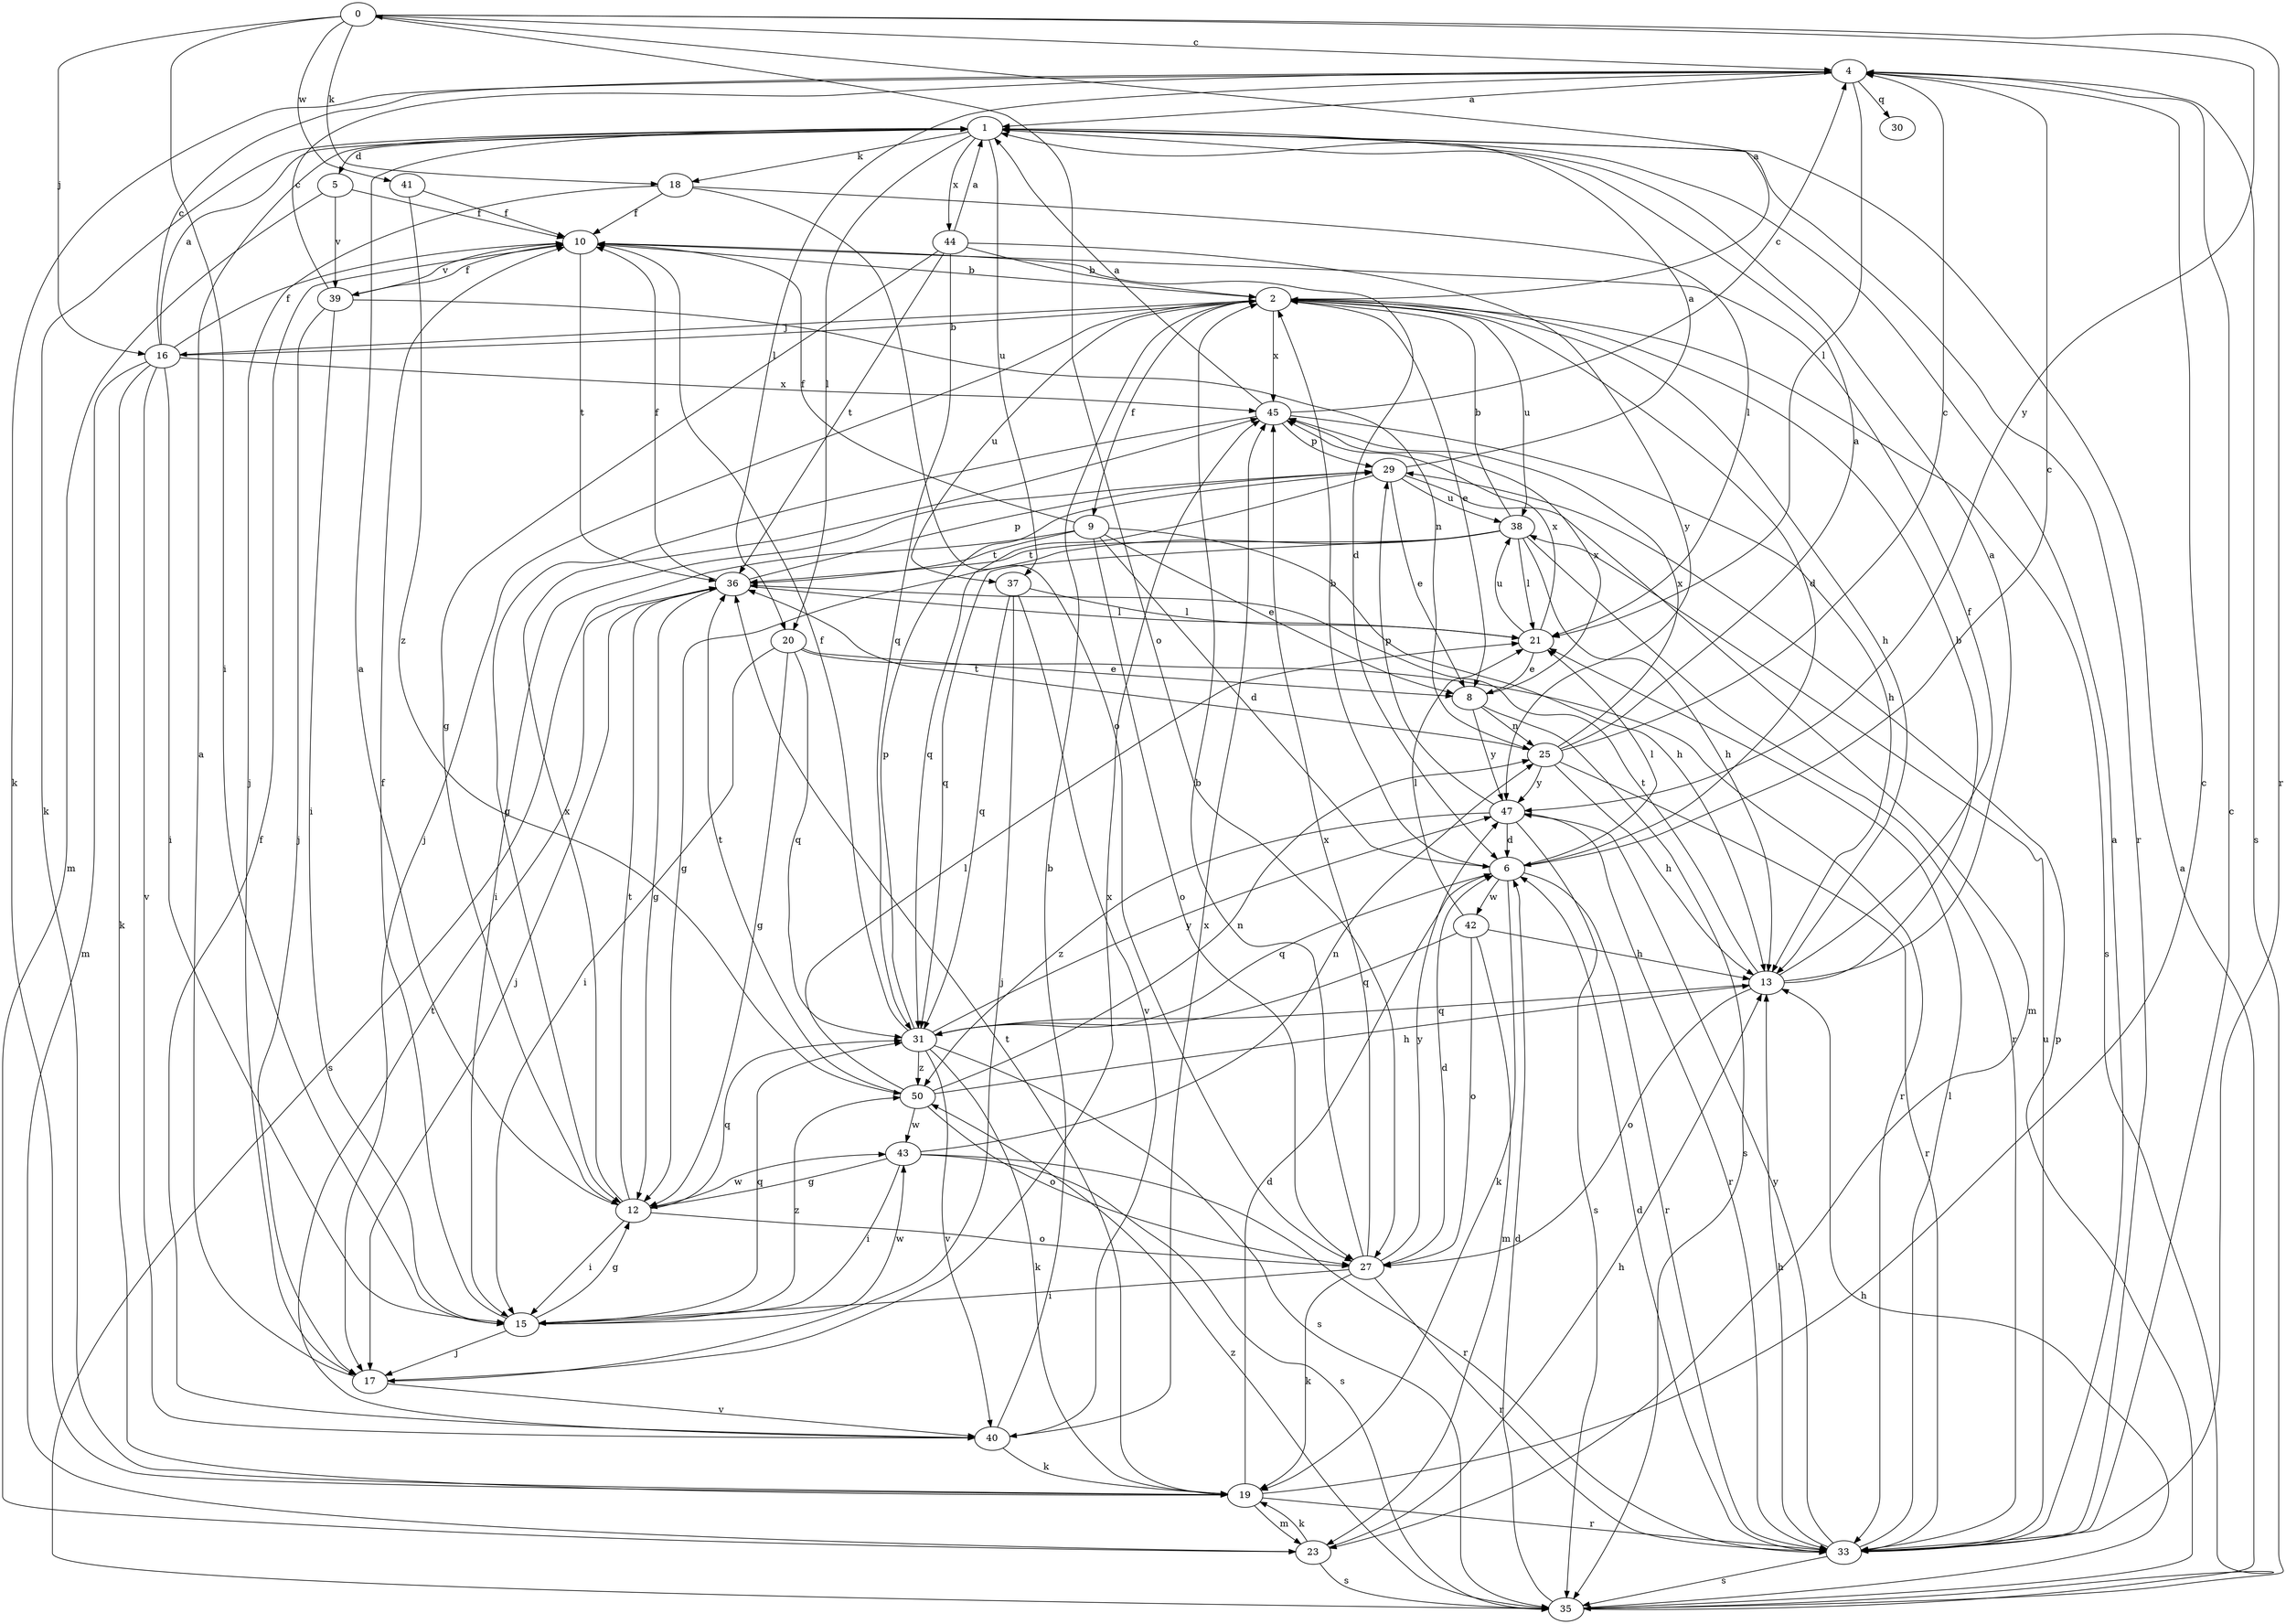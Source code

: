 strict digraph  {
0;
1;
2;
4;
5;
6;
8;
9;
10;
12;
13;
15;
16;
17;
18;
19;
20;
21;
23;
25;
27;
29;
30;
31;
33;
35;
36;
37;
38;
39;
40;
41;
42;
43;
44;
45;
47;
50;
0 -> 4  [label=c];
0 -> 15  [label=i];
0 -> 16  [label=j];
0 -> 18  [label=k];
0 -> 27  [label=o];
0 -> 33  [label=r];
0 -> 41  [label=w];
0 -> 47  [label=y];
1 -> 5  [label=d];
1 -> 18  [label=k];
1 -> 19  [label=k];
1 -> 20  [label=l];
1 -> 33  [label=r];
1 -> 37  [label=u];
1 -> 44  [label=x];
2 -> 0  [label=a];
2 -> 6  [label=d];
2 -> 8  [label=e];
2 -> 9  [label=f];
2 -> 13  [label=h];
2 -> 16  [label=j];
2 -> 17  [label=j];
2 -> 35  [label=s];
2 -> 37  [label=u];
2 -> 38  [label=u];
2 -> 45  [label=x];
4 -> 1  [label=a];
4 -> 19  [label=k];
4 -> 20  [label=l];
4 -> 21  [label=l];
4 -> 30  [label=q];
4 -> 35  [label=s];
5 -> 10  [label=f];
5 -> 23  [label=m];
5 -> 39  [label=v];
6 -> 2  [label=b];
6 -> 4  [label=c];
6 -> 19  [label=k];
6 -> 21  [label=l];
6 -> 31  [label=q];
6 -> 33  [label=r];
6 -> 42  [label=w];
8 -> 25  [label=n];
8 -> 35  [label=s];
8 -> 45  [label=x];
8 -> 47  [label=y];
9 -> 6  [label=d];
9 -> 8  [label=e];
9 -> 10  [label=f];
9 -> 13  [label=h];
9 -> 27  [label=o];
9 -> 35  [label=s];
9 -> 36  [label=t];
10 -> 2  [label=b];
10 -> 6  [label=d];
10 -> 36  [label=t];
10 -> 39  [label=v];
12 -> 1  [label=a];
12 -> 15  [label=i];
12 -> 27  [label=o];
12 -> 31  [label=q];
12 -> 36  [label=t];
12 -> 43  [label=w];
12 -> 45  [label=x];
13 -> 1  [label=a];
13 -> 2  [label=b];
13 -> 10  [label=f];
13 -> 27  [label=o];
13 -> 31  [label=q];
13 -> 36  [label=t];
15 -> 10  [label=f];
15 -> 12  [label=g];
15 -> 17  [label=j];
15 -> 31  [label=q];
15 -> 43  [label=w];
15 -> 50  [label=z];
16 -> 1  [label=a];
16 -> 2  [label=b];
16 -> 4  [label=c];
16 -> 10  [label=f];
16 -> 15  [label=i];
16 -> 19  [label=k];
16 -> 23  [label=m];
16 -> 40  [label=v];
16 -> 45  [label=x];
17 -> 1  [label=a];
17 -> 40  [label=v];
17 -> 45  [label=x];
18 -> 10  [label=f];
18 -> 17  [label=j];
18 -> 21  [label=l];
18 -> 27  [label=o];
19 -> 4  [label=c];
19 -> 6  [label=d];
19 -> 23  [label=m];
19 -> 33  [label=r];
19 -> 36  [label=t];
20 -> 8  [label=e];
20 -> 12  [label=g];
20 -> 15  [label=i];
20 -> 31  [label=q];
20 -> 33  [label=r];
21 -> 8  [label=e];
21 -> 38  [label=u];
21 -> 45  [label=x];
23 -> 13  [label=h];
23 -> 19  [label=k];
23 -> 35  [label=s];
25 -> 1  [label=a];
25 -> 4  [label=c];
25 -> 13  [label=h];
25 -> 33  [label=r];
25 -> 36  [label=t];
25 -> 45  [label=x];
25 -> 47  [label=y];
27 -> 2  [label=b];
27 -> 6  [label=d];
27 -> 15  [label=i];
27 -> 19  [label=k];
27 -> 33  [label=r];
27 -> 45  [label=x];
27 -> 47  [label=y];
29 -> 1  [label=a];
29 -> 8  [label=e];
29 -> 15  [label=i];
29 -> 23  [label=m];
29 -> 31  [label=q];
29 -> 38  [label=u];
31 -> 10  [label=f];
31 -> 19  [label=k];
31 -> 29  [label=p];
31 -> 35  [label=s];
31 -> 40  [label=v];
31 -> 47  [label=y];
31 -> 50  [label=z];
33 -> 1  [label=a];
33 -> 4  [label=c];
33 -> 6  [label=d];
33 -> 13  [label=h];
33 -> 21  [label=l];
33 -> 35  [label=s];
33 -> 38  [label=u];
33 -> 47  [label=y];
35 -> 1  [label=a];
35 -> 6  [label=d];
35 -> 13  [label=h];
35 -> 29  [label=p];
35 -> 50  [label=z];
36 -> 10  [label=f];
36 -> 12  [label=g];
36 -> 17  [label=j];
36 -> 21  [label=l];
36 -> 29  [label=p];
37 -> 17  [label=j];
37 -> 21  [label=l];
37 -> 31  [label=q];
37 -> 40  [label=v];
38 -> 2  [label=b];
38 -> 12  [label=g];
38 -> 13  [label=h];
38 -> 21  [label=l];
38 -> 31  [label=q];
38 -> 33  [label=r];
38 -> 36  [label=t];
39 -> 4  [label=c];
39 -> 10  [label=f];
39 -> 15  [label=i];
39 -> 17  [label=j];
39 -> 25  [label=n];
40 -> 2  [label=b];
40 -> 10  [label=f];
40 -> 19  [label=k];
40 -> 36  [label=t];
40 -> 45  [label=x];
41 -> 10  [label=f];
41 -> 50  [label=z];
42 -> 13  [label=h];
42 -> 21  [label=l];
42 -> 23  [label=m];
42 -> 27  [label=o];
42 -> 31  [label=q];
43 -> 12  [label=g];
43 -> 15  [label=i];
43 -> 25  [label=n];
43 -> 33  [label=r];
43 -> 35  [label=s];
44 -> 1  [label=a];
44 -> 2  [label=b];
44 -> 12  [label=g];
44 -> 31  [label=q];
44 -> 36  [label=t];
44 -> 47  [label=y];
45 -> 1  [label=a];
45 -> 4  [label=c];
45 -> 12  [label=g];
45 -> 13  [label=h];
45 -> 29  [label=p];
47 -> 6  [label=d];
47 -> 29  [label=p];
47 -> 33  [label=r];
47 -> 35  [label=s];
47 -> 50  [label=z];
50 -> 13  [label=h];
50 -> 21  [label=l];
50 -> 25  [label=n];
50 -> 27  [label=o];
50 -> 36  [label=t];
50 -> 43  [label=w];
}
